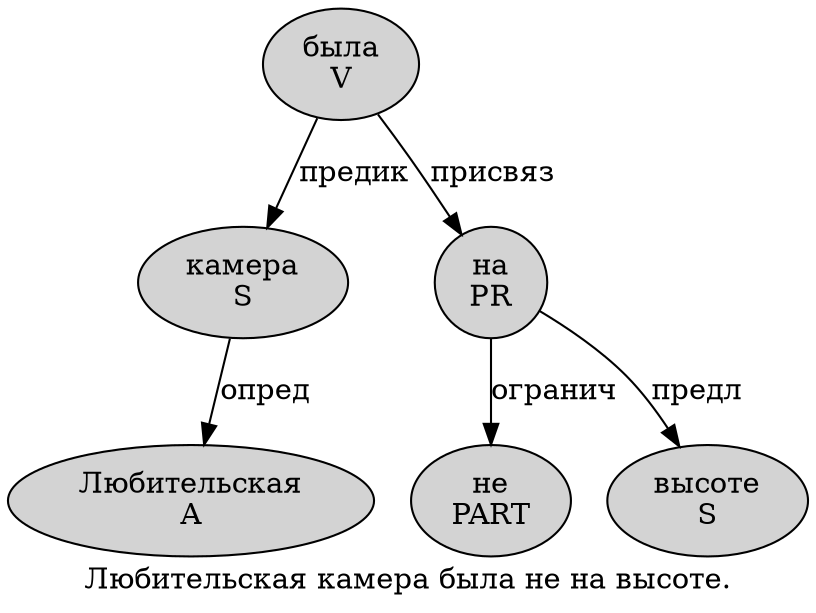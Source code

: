 digraph SENTENCE_1396 {
	graph [label="Любительская камера была не на высоте."]
	node [style=filled]
		0 [label="Любительская
A" color="" fillcolor=lightgray penwidth=1 shape=ellipse]
		1 [label="камера
S" color="" fillcolor=lightgray penwidth=1 shape=ellipse]
		2 [label="была
V" color="" fillcolor=lightgray penwidth=1 shape=ellipse]
		3 [label="не
PART" color="" fillcolor=lightgray penwidth=1 shape=ellipse]
		4 [label="на
PR" color="" fillcolor=lightgray penwidth=1 shape=ellipse]
		5 [label="высоте
S" color="" fillcolor=lightgray penwidth=1 shape=ellipse]
			1 -> 0 [label="опред"]
			4 -> 3 [label="огранич"]
			4 -> 5 [label="предл"]
			2 -> 1 [label="предик"]
			2 -> 4 [label="присвяз"]
}